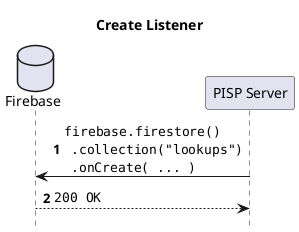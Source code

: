 @startuml

title Create Listener

hide footbox

autonumber

database Firebase
participant "PISP Server" as PISP

PISP -> Firebase: ""firebase.firestore()""\n\
  "".collection("lookups")""\n\
  "".onCreate( ... )""
return ""200 OK""

@enduml
